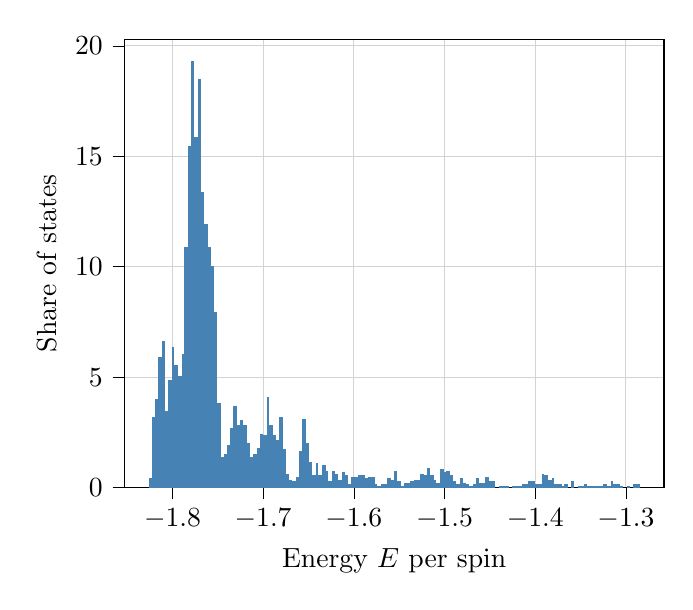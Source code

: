 % This file was created with tikzplotlib v0.10.1.
\begin{tikzpicture}

\definecolor{lightgray}{RGB}{211,211,211}
\definecolor{steelblue}{RGB}{70,130,180}

\begin{axis}[
tick align=outside,
tick pos=left,
x grid style={lightgray},
xlabel={Energy \(\displaystyle E\) per spin},
xmajorgrids,
xmin=-1.853, xmax=-1.258,
xtick style={color=black},
y grid style={lightgray},
ylabel={Share of states},
ymajorgrids,
ymin=0, ymax=20.299,
ytick style={color=black}
]
\draw[draw=none,fill=steelblue] (axis cs:-1.826,0) rectangle (axis cs:-1.823,0.416);

\draw[draw=none,fill=steelblue] (axis cs:-1.823,0) rectangle (axis cs:-1.819,3.187);
\draw[draw=none,fill=steelblue] (axis cs:-1.819,0) rectangle (axis cs:-1.816,4.019);
\draw[draw=none,fill=steelblue] (axis cs:-1.816,0) rectangle (axis cs:-1.812,5.89);
\draw[draw=none,fill=steelblue] (axis cs:-1.812,0) rectangle (axis cs:-1.808,6.652);
\draw[draw=none,fill=steelblue] (axis cs:-1.808,0) rectangle (axis cs:-1.805,3.465);
\draw[draw=none,fill=steelblue] (axis cs:-1.805,0) rectangle (axis cs:-1.801,4.85);
\draw[draw=none,fill=steelblue] (axis cs:-1.801,0) rectangle (axis cs:-1.798,6.375);
\draw[draw=none,fill=steelblue] (axis cs:-1.798,0) rectangle (axis cs:-1.794,5.543);
\draw[draw=none,fill=steelblue] (axis cs:-1.794,0) rectangle (axis cs:-1.79,5.058);
\draw[draw=none,fill=steelblue] (axis cs:-1.79,0) rectangle (axis cs:-1.787,6.028);
\draw[draw=none,fill=steelblue] (axis cs:-1.787,0) rectangle (axis cs:-1.783,10.879);
\draw[draw=none,fill=steelblue] (axis cs:-1.783,0) rectangle (axis cs:-1.779,15.452);
\draw[draw=none,fill=steelblue] (axis cs:-1.779,0) rectangle (axis cs:-1.776,19.332);
\draw[draw=none,fill=steelblue] (axis cs:-1.776,0) rectangle (axis cs:-1.772,15.868);
\draw[draw=none,fill=steelblue] (axis cs:-1.772,0) rectangle (axis cs:-1.769,18.501);
\draw[draw=none,fill=steelblue] (axis cs:-1.769,0) rectangle (axis cs:-1.765,13.373);
\draw[draw=none,fill=steelblue] (axis cs:-1.765,0) rectangle (axis cs:-1.761,11.918);
\draw[draw=none,fill=steelblue] (axis cs:-1.761,0) rectangle (axis cs:-1.758,10.879);
\draw[draw=none,fill=steelblue] (axis cs:-1.758,0) rectangle (axis cs:-1.754,10.047);
\draw[draw=none,fill=steelblue] (axis cs:-1.754,0) rectangle (axis cs:-1.751,7.968);
\draw[draw=none,fill=steelblue] (axis cs:-1.751,0) rectangle (axis cs:-1.747,3.811);
\draw[draw=none,fill=steelblue] (axis cs:-1.747,0) rectangle (axis cs:-1.743,1.386);
\draw[draw=none,fill=steelblue] (axis cs:-1.743,0) rectangle (axis cs:-1.74,1.524);
\draw[draw=none,fill=steelblue] (axis cs:-1.74,0) rectangle (axis cs:-1.736,1.94);
\draw[draw=none,fill=steelblue] (axis cs:-1.736,0) rectangle (axis cs:-1.733,2.702);
\draw[draw=none,fill=steelblue] (axis cs:-1.733,0) rectangle (axis cs:-1.729,3.672);
\draw[draw=none,fill=steelblue] (axis cs:-1.729,0) rectangle (axis cs:-1.725,2.841);
\draw[draw=none,fill=steelblue] (axis cs:-1.725,0) rectangle (axis cs:-1.722,3.049);
\draw[draw=none,fill=steelblue] (axis cs:-1.722,0) rectangle (axis cs:-1.718,2.841);
\draw[draw=none,fill=steelblue] (axis cs:-1.718,0) rectangle (axis cs:-1.714,2.009);
\draw[draw=none,fill=steelblue] (axis cs:-1.714,0) rectangle (axis cs:-1.711,1.386);
\draw[draw=none,fill=steelblue] (axis cs:-1.711,0) rectangle (axis cs:-1.707,1.524);
\draw[draw=none,fill=steelblue] (axis cs:-1.707,0) rectangle (axis cs:-1.704,1.802);
\draw[draw=none,fill=steelblue] (axis cs:-1.704,0) rectangle (axis cs:-1.7,2.425);
\draw[draw=none,fill=steelblue] (axis cs:-1.7,0) rectangle (axis cs:-1.696,2.356);
\draw[draw=none,fill=steelblue] (axis cs:-1.696,0) rectangle (axis cs:-1.693,4.088);
\draw[draw=none,fill=steelblue] (axis cs:-1.693,0) rectangle (axis cs:-1.689,2.841);
\draw[draw=none,fill=steelblue] (axis cs:-1.689,0) rectangle (axis cs:-1.686,2.356);
\draw[draw=none,fill=steelblue] (axis cs:-1.686,0) rectangle (axis cs:-1.682,2.148);
\draw[draw=none,fill=steelblue] (axis cs:-1.682,0) rectangle (axis cs:-1.678,3.187);
\draw[draw=none,fill=steelblue] (axis cs:-1.678,0) rectangle (axis cs:-1.675,1.732);
\draw[draw=none,fill=steelblue] (axis cs:-1.675,0) rectangle (axis cs:-1.671,0.624);
\draw[draw=none,fill=steelblue] (axis cs:-1.671,0) rectangle (axis cs:-1.668,0.346);
\draw[draw=none,fill=steelblue] (axis cs:-1.668,0) rectangle (axis cs:-1.664,0.277);
\draw[draw=none,fill=steelblue] (axis cs:-1.664,0) rectangle (axis cs:-1.66,0.485);
\draw[draw=none,fill=steelblue] (axis cs:-1.66,0) rectangle (axis cs:-1.657,1.663);
\draw[draw=none,fill=steelblue] (axis cs:-1.657,0) rectangle (axis cs:-1.653,3.118);
\draw[draw=none,fill=steelblue] (axis cs:-1.653,0) rectangle (axis cs:-1.649,2.009);
\draw[draw=none,fill=steelblue] (axis cs:-1.649,0) rectangle (axis cs:-1.646,1.178);
\draw[draw=none,fill=steelblue] (axis cs:-1.646,0) rectangle (axis cs:-1.642,0.554);
\draw[draw=none,fill=steelblue] (axis cs:-1.642,0) rectangle (axis cs:-1.639,1.109);
\draw[draw=none,fill=steelblue] (axis cs:-1.639,0) rectangle (axis cs:-1.635,0.554);
\draw[draw=none,fill=steelblue] (axis cs:-1.635,0) rectangle (axis cs:-1.631,1.039);
\draw[draw=none,fill=steelblue] (axis cs:-1.631,0) rectangle (axis cs:-1.628,0.762);
\draw[draw=none,fill=steelblue] (axis cs:-1.628,0) rectangle (axis cs:-1.624,0.277);
\draw[draw=none,fill=steelblue] (axis cs:-1.624,0) rectangle (axis cs:-1.621,0.762);
\draw[draw=none,fill=steelblue] (axis cs:-1.621,0) rectangle (axis cs:-1.617,0.624);
\draw[draw=none,fill=steelblue] (axis cs:-1.617,0) rectangle (axis cs:-1.613,0.346);
\draw[draw=none,fill=steelblue] (axis cs:-1.613,0) rectangle (axis cs:-1.61,0.693);
\draw[draw=none,fill=steelblue] (axis cs:-1.61,0) rectangle (axis cs:-1.606,0.554);
\draw[draw=none,fill=steelblue] (axis cs:-1.606,0) rectangle (axis cs:-1.603,0.139);
\draw[draw=none,fill=steelblue] (axis cs:-1.603,0) rectangle (axis cs:-1.599,0.485);
\draw[draw=none,fill=steelblue] (axis cs:-1.599,0) rectangle (axis cs:-1.595,0.485);
\draw[draw=none,fill=steelblue] (axis cs:-1.595,0) rectangle (axis cs:-1.592,0.554);
\draw[draw=none,fill=steelblue] (axis cs:-1.592,0) rectangle (axis cs:-1.588,0.554);
\draw[draw=none,fill=steelblue] (axis cs:-1.588,0) rectangle (axis cs:-1.584,0.416);
\draw[draw=none,fill=steelblue] (axis cs:-1.584,0) rectangle (axis cs:-1.581,0.485);
\draw[draw=none,fill=steelblue] (axis cs:-1.581,0) rectangle (axis cs:-1.577,0.485);
\draw[draw=none,fill=steelblue] (axis cs:-1.577,0) rectangle (axis cs:-1.574,0.139);
\draw[draw=none,fill=steelblue] (axis cs:-1.574,0) rectangle (axis cs:-1.57,0.069);
\draw[draw=none,fill=steelblue] (axis cs:-1.57,0) rectangle (axis cs:-1.566,0.139);
\draw[draw=none,fill=steelblue] (axis cs:-1.566,0) rectangle (axis cs:-1.563,0.139);
\draw[draw=none,fill=steelblue] (axis cs:-1.563,0) rectangle (axis cs:-1.559,0.416);
\draw[draw=none,fill=steelblue] (axis cs:-1.559,0) rectangle (axis cs:-1.556,0.346);
\draw[draw=none,fill=steelblue] (axis cs:-1.556,0) rectangle (axis cs:-1.552,0.762);
\draw[draw=none,fill=steelblue] (axis cs:-1.552,0) rectangle (axis cs:-1.548,0.277);
\draw[draw=none,fill=steelblue] (axis cs:-1.548,0) rectangle (axis cs:-1.545,0.069);
\draw[draw=none,fill=steelblue] (axis cs:-1.545,0) rectangle (axis cs:-1.541,0.208);
\draw[draw=none,fill=steelblue] (axis cs:-1.541,0) rectangle (axis cs:-1.538,0.208);
\draw[draw=none,fill=steelblue] (axis cs:-1.538,0) rectangle (axis cs:-1.534,0.277);
\draw[draw=none,fill=steelblue] (axis cs:-1.534,0) rectangle (axis cs:-1.53,0.346);
\draw[draw=none,fill=steelblue] (axis cs:-1.53,0) rectangle (axis cs:-1.527,0.346);
\draw[draw=none,fill=steelblue] (axis cs:-1.527,0) rectangle (axis cs:-1.523,0.624);
\draw[draw=none,fill=steelblue] (axis cs:-1.523,0) rectangle (axis cs:-1.519,0.554);
\draw[draw=none,fill=steelblue] (axis cs:-1.519,0) rectangle (axis cs:-1.516,0.901);
\draw[draw=none,fill=steelblue] (axis cs:-1.516,0) rectangle (axis cs:-1.512,0.554);
\draw[draw=none,fill=steelblue] (axis cs:-1.512,0) rectangle (axis cs:-1.509,0.346);
\draw[draw=none,fill=steelblue] (axis cs:-1.509,0) rectangle (axis cs:-1.505,0.208);
\draw[draw=none,fill=steelblue] (axis cs:-1.505,0) rectangle (axis cs:-1.501,0.831);
\draw[draw=none,fill=steelblue] (axis cs:-1.501,0) rectangle (axis cs:-1.498,0.693);
\draw[draw=none,fill=steelblue] (axis cs:-1.498,0) rectangle (axis cs:-1.494,0.762);
\draw[draw=none,fill=steelblue] (axis cs:-1.494,0) rectangle (axis cs:-1.491,0.554);
\draw[draw=none,fill=steelblue] (axis cs:-1.491,0) rectangle (axis cs:-1.487,0.277);
\draw[draw=none,fill=steelblue] (axis cs:-1.487,0) rectangle (axis cs:-1.483,0.139);
\draw[draw=none,fill=steelblue] (axis cs:-1.483,0) rectangle (axis cs:-1.48,0.416);
\draw[draw=none,fill=steelblue] (axis cs:-1.48,0) rectangle (axis cs:-1.476,0.208);
\draw[draw=none,fill=steelblue] (axis cs:-1.476,0) rectangle (axis cs:-1.473,0.139);
\draw[draw=none,fill=steelblue] (axis cs:-1.473,0) rectangle (axis cs:-1.469,0.069);
\draw[draw=none,fill=steelblue] (axis cs:-1.469,0) rectangle (axis cs:-1.465,0.139);
\draw[draw=none,fill=steelblue] (axis cs:-1.465,0) rectangle (axis cs:-1.462,0.416);
\draw[draw=none,fill=steelblue] (axis cs:-1.462,0) rectangle (axis cs:-1.458,0.208);
\draw[draw=none,fill=steelblue] (axis cs:-1.458,0) rectangle (axis cs:-1.455,0.208);
\draw[draw=none,fill=steelblue] (axis cs:-1.455,0) rectangle (axis cs:-1.451,0.485);
\draw[draw=none,fill=steelblue] (axis cs:-1.451,0) rectangle (axis cs:-1.447,0.277);
\draw[draw=none,fill=steelblue] (axis cs:-1.447,0) rectangle (axis cs:-1.444,0.277);
\draw[draw=none,fill=steelblue] (axis cs:-1.444,0) rectangle (axis cs:-1.44,0);
\draw[draw=none,fill=steelblue] (axis cs:-1.44,0) rectangle (axis cs:-1.436,0.069);
\draw[draw=none,fill=steelblue] (axis cs:-1.436,0) rectangle (axis cs:-1.433,0.069);
\draw[draw=none,fill=steelblue] (axis cs:-1.433,0) rectangle (axis cs:-1.429,0.069);
\draw[draw=none,fill=steelblue] (axis cs:-1.429,0) rectangle (axis cs:-1.426,0);
\draw[draw=none,fill=steelblue] (axis cs:-1.426,0) rectangle (axis cs:-1.422,0.069);
\draw[draw=none,fill=steelblue] (axis cs:-1.422,0) rectangle (axis cs:-1.418,0.069);
\draw[draw=none,fill=steelblue] (axis cs:-1.418,0) rectangle (axis cs:-1.415,0.069);
\draw[draw=none,fill=steelblue] (axis cs:-1.415,0) rectangle (axis cs:-1.411,0.139);
\draw[draw=none,fill=steelblue] (axis cs:-1.411,0) rectangle (axis cs:-1.408,0.139);
\draw[draw=none,fill=steelblue] (axis cs:-1.408,0) rectangle (axis cs:-1.404,0.277);
\draw[draw=none,fill=steelblue] (axis cs:-1.404,0) rectangle (axis cs:-1.4,0.277);
\draw[draw=none,fill=steelblue] (axis cs:-1.4,0) rectangle (axis cs:-1.397,0.139);
\draw[draw=none,fill=steelblue] (axis cs:-1.397,0) rectangle (axis cs:-1.393,0.139);
\draw[draw=none,fill=steelblue] (axis cs:-1.393,0) rectangle (axis cs:-1.39,0.624);
\draw[draw=none,fill=steelblue] (axis cs:-1.39,0) rectangle (axis cs:-1.386,0.554);
\draw[draw=none,fill=steelblue] (axis cs:-1.386,0) rectangle (axis cs:-1.382,0.346);
\draw[draw=none,fill=steelblue] (axis cs:-1.382,0) rectangle (axis cs:-1.379,0.416);
\draw[draw=none,fill=steelblue] (axis cs:-1.379,0) rectangle (axis cs:-1.375,0.139);
\draw[draw=none,fill=steelblue] (axis cs:-1.375,0) rectangle (axis cs:-1.371,0.139);
\draw[draw=none,fill=steelblue] (axis cs:-1.371,0) rectangle (axis cs:-1.368,0.069);
\draw[draw=none,fill=steelblue] (axis cs:-1.368,0) rectangle (axis cs:-1.364,0.139);
\draw[draw=none,fill=steelblue] (axis cs:-1.364,0) rectangle (axis cs:-1.361,0);
\draw[draw=none,fill=steelblue] (axis cs:-1.361,0) rectangle (axis cs:-1.357,0.277);
\draw[draw=none,fill=steelblue] (axis cs:-1.357,0) rectangle (axis cs:-1.353,0);
\draw[draw=none,fill=steelblue] (axis cs:-1.353,0) rectangle (axis cs:-1.35,0.069);
\draw[draw=none,fill=steelblue] (axis cs:-1.35,0) rectangle (axis cs:-1.346,0.069);
\draw[draw=none,fill=steelblue] (axis cs:-1.346,0) rectangle (axis cs:-1.343,0.139);
\draw[draw=none,fill=steelblue] (axis cs:-1.343,0) rectangle (axis cs:-1.339,0.069);
\draw[draw=none,fill=steelblue] (axis cs:-1.339,0) rectangle (axis cs:-1.335,0.069);
\draw[draw=none,fill=steelblue] (axis cs:-1.335,0) rectangle (axis cs:-1.332,0.069);
\draw[draw=none,fill=steelblue] (axis cs:-1.332,0) rectangle (axis cs:-1.328,0.069);
\draw[draw=none,fill=steelblue] (axis cs:-1.328,0) rectangle (axis cs:-1.325,0.069);
\draw[draw=none,fill=steelblue] (axis cs:-1.325,0) rectangle (axis cs:-1.321,0.139);
\draw[draw=none,fill=steelblue] (axis cs:-1.321,0) rectangle (axis cs:-1.317,0.069);
\draw[draw=none,fill=steelblue] (axis cs:-1.317,0) rectangle (axis cs:-1.314,0.277);
\draw[draw=none,fill=steelblue] (axis cs:-1.314,0) rectangle (axis cs:-1.31,0.139);
\draw[draw=none,fill=steelblue] (axis cs:-1.31,0) rectangle (axis cs:-1.306,0.139);
\draw[draw=none,fill=steelblue] (axis cs:-1.306,0) rectangle (axis cs:-1.303,0.069);
\draw[draw=none,fill=steelblue] (axis cs:-1.303,0) rectangle (axis cs:-1.299,0);
\draw[draw=none,fill=steelblue] (axis cs:-1.299,0) rectangle (axis cs:-1.296,0.069);
\draw[draw=none,fill=steelblue] (axis cs:-1.296,0) rectangle (axis cs:-1.292,0);
\draw[draw=none,fill=steelblue] (axis cs:-1.292,0) rectangle (axis cs:-1.288,0.139);
\draw[draw=none,fill=steelblue] (axis cs:-1.288,0) rectangle (axis cs:-1.285,0.139);
\end{axis}

\end{tikzpicture}
